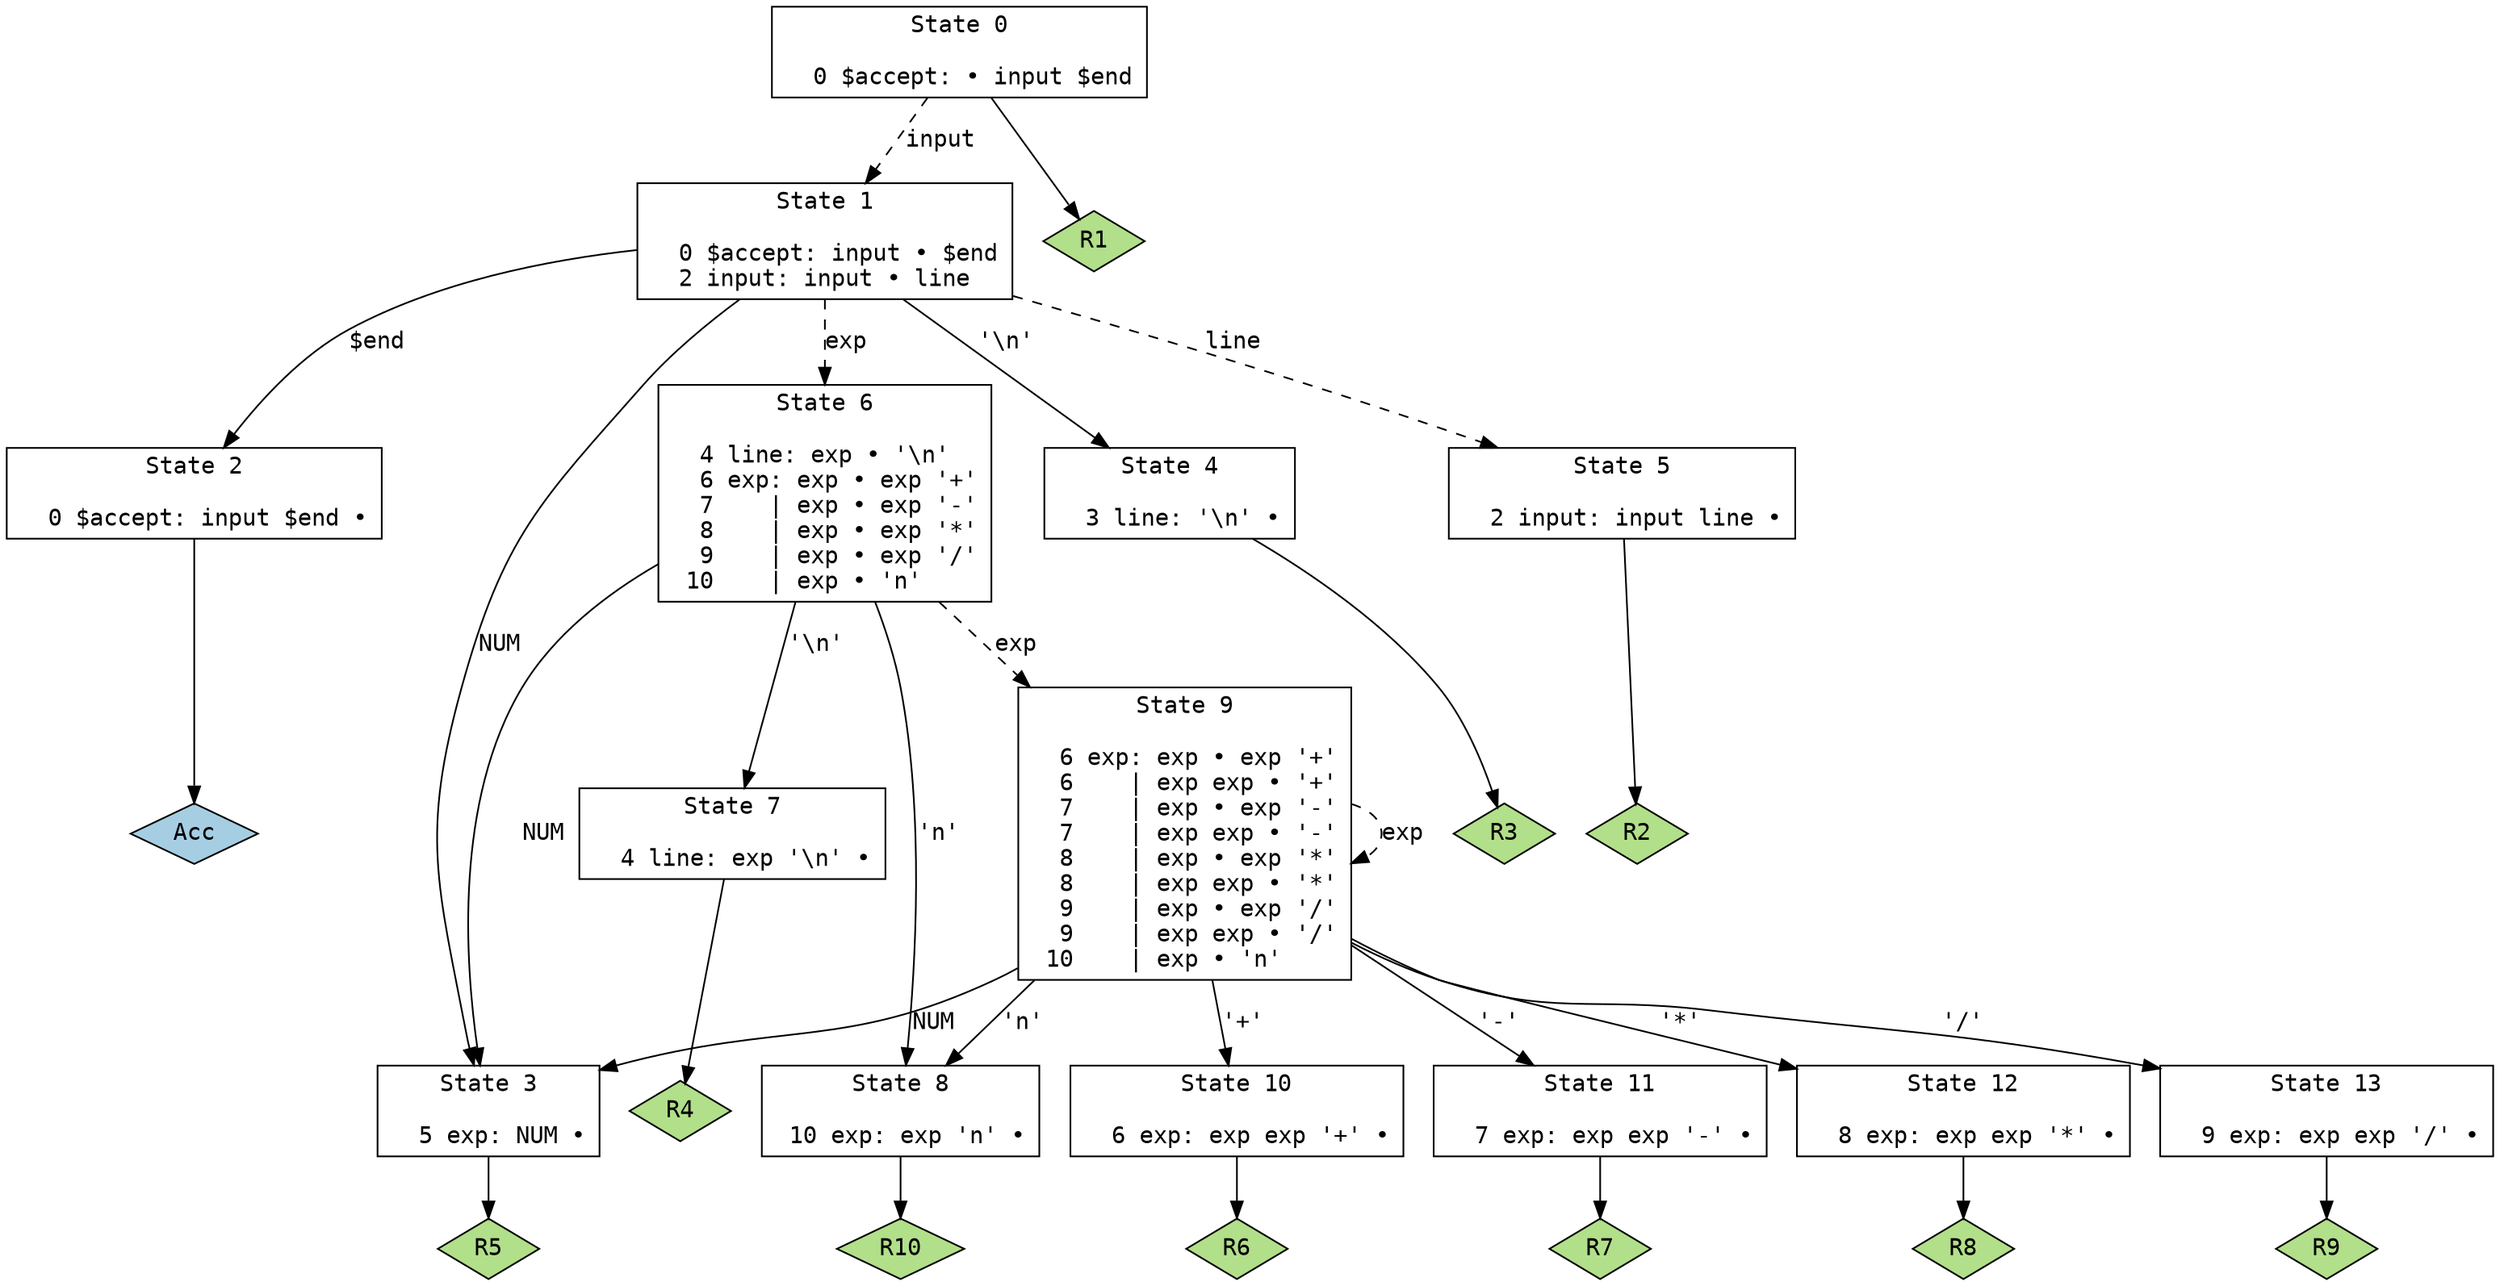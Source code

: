 // Generated by GNU Bison 3.8.2.
// Report bugs to <bug-bison@gnu.org>.
// Home page: <https://www.gnu.org/software/bison/>.

digraph "rpcalc.y"
{
  node [fontname = courier, shape = box, colorscheme = paired6]
  edge [fontname = courier]

  0 [label="State 0\n\l  0 $accept: • input $end\l"]
  0 -> 1 [style=dashed label="input"]
  0 -> "0R1" [style=solid]
 "0R1" [label="R1", fillcolor=3, shape=diamond, style=filled]
  1 [label="State 1\n\l  0 $accept: input • $end\l  2 input: input • line\l"]
  1 -> 2 [style=solid label="$end"]
  1 -> 3 [style=solid label="NUM"]
  1 -> 4 [style=solid label="'\\n'"]
  1 -> 5 [style=dashed label="line"]
  1 -> 6 [style=dashed label="exp"]
  2 [label="State 2\n\l  0 $accept: input $end •\l"]
  2 -> "2R0" [style=solid]
 "2R0" [label="Acc", fillcolor=1, shape=diamond, style=filled]
  3 [label="State 3\n\l  5 exp: NUM •\l"]
  3 -> "3R5" [style=solid]
 "3R5" [label="R5", fillcolor=3, shape=diamond, style=filled]
  4 [label="State 4\n\l  3 line: '\\n' •\l"]
  4 -> "4R3" [style=solid]
 "4R3" [label="R3", fillcolor=3, shape=diamond, style=filled]
  5 [label="State 5\n\l  2 input: input line •\l"]
  5 -> "5R2" [style=solid]
 "5R2" [label="R2", fillcolor=3, shape=diamond, style=filled]
  6 [label="State 6\n\l  4 line: exp • '\\n'\l  6 exp: exp • exp '+'\l  7    | exp • exp '-'\l  8    | exp • exp '*'\l  9    | exp • exp '/'\l 10    | exp • 'n'\l"]
  6 -> 3 [style=solid label="NUM"]
  6 -> 7 [style=solid label="'\\n'"]
  6 -> 8 [style=solid label="'n'"]
  6 -> 9 [style=dashed label="exp"]
  7 [label="State 7\n\l  4 line: exp '\\n' •\l"]
  7 -> "7R4" [style=solid]
 "7R4" [label="R4", fillcolor=3, shape=diamond, style=filled]
  8 [label="State 8\n\l 10 exp: exp 'n' •\l"]
  8 -> "8R10" [style=solid]
 "8R10" [label="R10", fillcolor=3, shape=diamond, style=filled]
  9 [label="State 9\n\l  6 exp: exp • exp '+'\l  6    | exp exp • '+'\l  7    | exp • exp '-'\l  7    | exp exp • '-'\l  8    | exp • exp '*'\l  8    | exp exp • '*'\l  9    | exp • exp '/'\l  9    | exp exp • '/'\l 10    | exp • 'n'\l"]
  9 -> 3 [style=solid label="NUM"]
  9 -> 10 [style=solid label="'+'"]
  9 -> 11 [style=solid label="'-'"]
  9 -> 12 [style=solid label="'*'"]
  9 -> 13 [style=solid label="'/'"]
  9 -> 8 [style=solid label="'n'"]
  9 -> 9 [style=dashed label="exp"]
  10 [label="State 10\n\l  6 exp: exp exp '+' •\l"]
  10 -> "10R6" [style=solid]
 "10R6" [label="R6", fillcolor=3, shape=diamond, style=filled]
  11 [label="State 11\n\l  7 exp: exp exp '-' •\l"]
  11 -> "11R7" [style=solid]
 "11R7" [label="R7", fillcolor=3, shape=diamond, style=filled]
  12 [label="State 12\n\l  8 exp: exp exp '*' •\l"]
  12 -> "12R8" [style=solid]
 "12R8" [label="R8", fillcolor=3, shape=diamond, style=filled]
  13 [label="State 13\n\l  9 exp: exp exp '/' •\l"]
  13 -> "13R9" [style=solid]
 "13R9" [label="R9", fillcolor=3, shape=diamond, style=filled]
}
